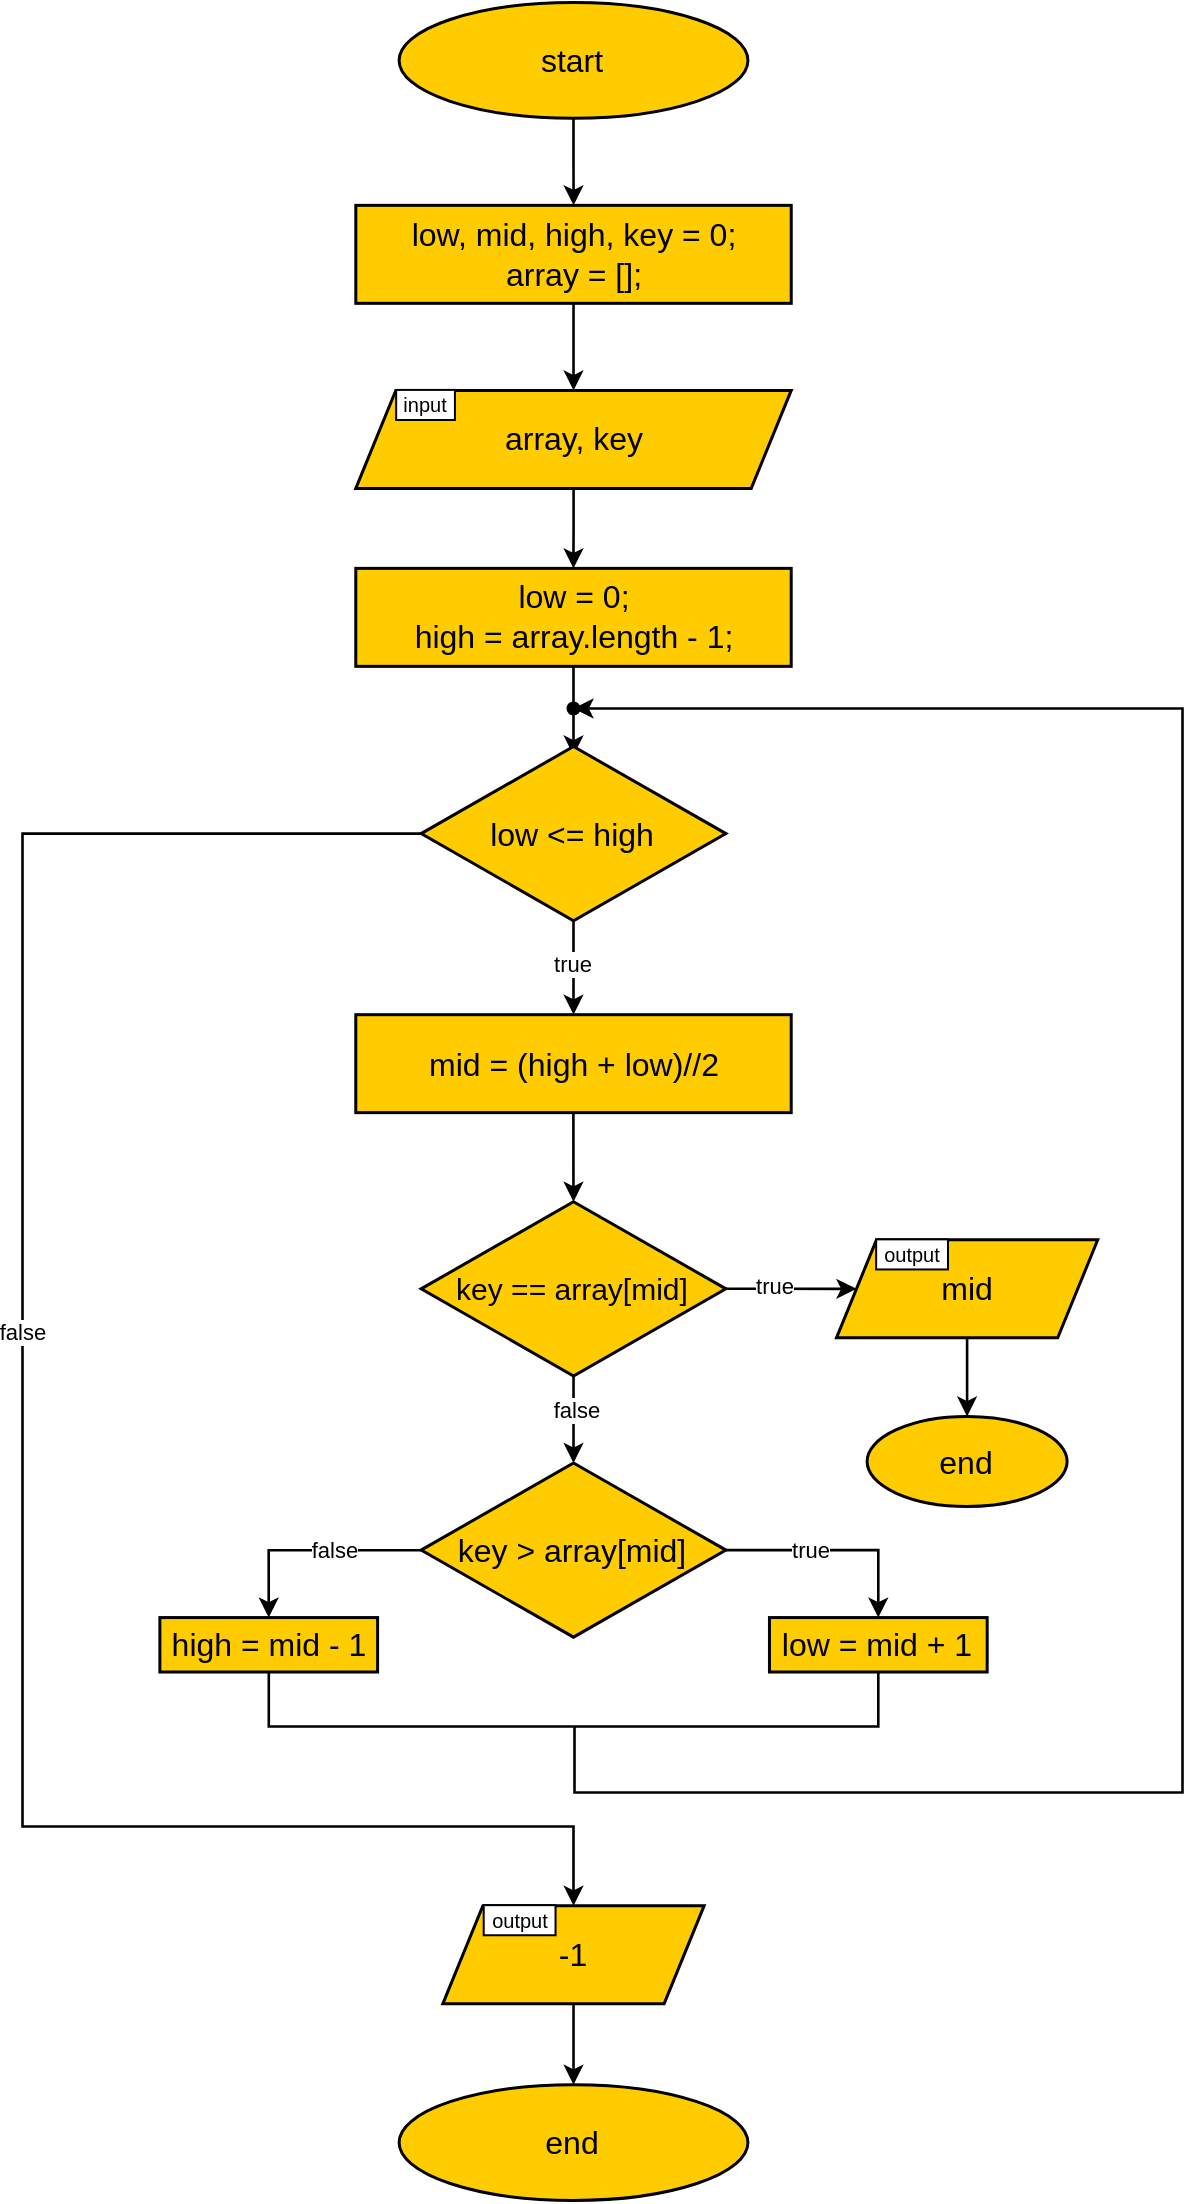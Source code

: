 <mxfile version="22.1.21" type="device">
  <diagram name="Page-1" id="6f7wbPanEzozHGWUEkWh">
    <mxGraphModel dx="1073" dy="502" grid="0" gridSize="10" guides="1" tooltips="1" connect="1" arrows="1" fold="1" page="1" pageScale="1" pageWidth="2000" pageHeight="1125" background="none" math="0" shadow="0">
      <root>
        <mxCell id="0" />
        <mxCell id="1" parent="0" />
        <mxCell id="iUEBXPnuYoeVWn7h9tEy-1" value="start" style="ellipse;whiteSpace=wrap;html=1;fontStyle=0;fontSize=16;rounded=0;container=0;fillColor=#FFCC00;strokeWidth=1.5;verticalAlign=middle;align=center;" parent="1" vertex="1">
          <mxGeometry x="898.304" y="13" width="174.408" height="57.893" as="geometry" />
        </mxCell>
        <mxCell id="iUEBXPnuYoeVWn7h9tEy-3" value="end" style="ellipse;whiteSpace=wrap;html=1;fontStyle=0;fontSize=16;rounded=0;container=0;fillColor=#FFCC00;strokeWidth=1.5;verticalAlign=middle;align=center;" parent="1" vertex="1">
          <mxGeometry x="898.304" y="1054.107" width="174.408" height="57.893" as="geometry" />
        </mxCell>
        <mxCell id="iUEBXPnuYoeVWn7h9tEy-4" value="low, mid,&amp;nbsp;high, key = 0;&lt;br style=&quot;font-size: 16px;&quot;&gt;array = [];" style="whiteSpace=wrap;html=1;fontSize=16;fillColor=#FFCC00;fontStyle=0;rounded=0;strokeWidth=1.5;container=0;strokeColor=#000000;" parent="1" vertex="1">
          <mxGeometry x="876.657" y="114.43" width="217.709" height="48.984" as="geometry" />
        </mxCell>
        <mxCell id="iUEBXPnuYoeVWn7h9tEy-5" value="" style="edgeStyle=orthogonalEdgeStyle;rounded=0;orthogonalLoop=1;jettySize=auto;html=1;strokeWidth=1.3;" parent="1" source="iUEBXPnuYoeVWn7h9tEy-1" target="iUEBXPnuYoeVWn7h9tEy-4" edge="1">
          <mxGeometry relative="1" as="geometry" />
        </mxCell>
        <mxCell id="iUEBXPnuYoeVWn7h9tEy-7" value="" style="edgeStyle=orthogonalEdgeStyle;rounded=0;orthogonalLoop=1;jettySize=auto;html=1;strokeWidth=1.3;" parent="1" source="iUEBXPnuYoeVWn7h9tEy-4" target="iUEBXPnuYoeVWn7h9tEy-6" edge="1">
          <mxGeometry relative="1" as="geometry" />
        </mxCell>
        <mxCell id="iUEBXPnuYoeVWn7h9tEy-13" value="" style="edgeStyle=orthogonalEdgeStyle;rounded=0;orthogonalLoop=1;jettySize=auto;html=1;strokeWidth=1.3;exitX=0.5;exitY=1;exitDx=0;exitDy=0;" parent="1" source="Xwis0IEmSSeZwG1sD28y-8" edge="1">
          <mxGeometry relative="1" as="geometry">
            <mxPoint x="985.511" y="389.48" as="targetPoint" />
            <mxPoint x="985.49" y="345.939" as="sourcePoint" />
          </mxGeometry>
        </mxCell>
        <mxCell id="iUEBXPnuYoeVWn7h9tEy-14" value="low &amp;lt;= high" style="rhombus;whiteSpace=wrap;html=1;fontSize=16;fillColor=#FFCC00;fontStyle=0;rounded=0;strokeWidth=1.5;container=0;strokeColor=#000000;" parent="1" vertex="1">
          <mxGeometry x="909.313" y="385.006" width="152.396" height="87.083" as="geometry" />
        </mxCell>
        <mxCell id="iUEBXPnuYoeVWn7h9tEy-16" value="key == array[mid]" style="rhombus;whiteSpace=wrap;html=1;fontSize=15;fillColor=#FFCC00;fontStyle=0;rounded=0;strokeWidth=1.5;container=0;" parent="1" vertex="1">
          <mxGeometry x="909.313" y="612.63" width="152.396" height="87.083" as="geometry" />
        </mxCell>
        <mxCell id="iUEBXPnuYoeVWn7h9tEy-17" value="" style="edgeStyle=orthogonalEdgeStyle;rounded=0;orthogonalLoop=1;jettySize=auto;html=1;strokeWidth=1.3;entryX=0.5;entryY=0;entryDx=0;entryDy=0;" parent="1" source="iUEBXPnuYoeVWn7h9tEy-14" target="iUEBXPnuYoeVWn7h9tEy-52" edge="1">
          <mxGeometry relative="1" as="geometry" />
        </mxCell>
        <mxCell id="iUEBXPnuYoeVWn7h9tEy-21" value="true" style="edgeLabel;html=1;align=center;verticalAlign=middle;resizable=0;points=[];rounded=0;container=0;" parent="iUEBXPnuYoeVWn7h9tEy-17" vertex="1" connectable="0">
          <mxGeometry x="-0.083" y="-1" relative="1" as="geometry">
            <mxPoint as="offset" />
          </mxGeometry>
        </mxCell>
        <mxCell id="iUEBXPnuYoeVWn7h9tEy-22" value="key &amp;gt; array[mid]" style="rhombus;whiteSpace=wrap;html=1;fontSize=16;fillColor=#FFCC00;fontStyle=0;rounded=0;strokeWidth=1.5;container=0;" parent="1" vertex="1">
          <mxGeometry x="909.313" y="743.254" width="152.396" height="87.083" as="geometry" />
        </mxCell>
        <mxCell id="iUEBXPnuYoeVWn7h9tEy-23" style="edgeStyle=orthogonalEdgeStyle;rounded=0;orthogonalLoop=1;jettySize=auto;html=1;entryX=0.5;entryY=0;entryDx=0;entryDy=0;strokeWidth=1.3;" parent="1" source="iUEBXPnuYoeVWn7h9tEy-16" target="iUEBXPnuYoeVWn7h9tEy-22" edge="1">
          <mxGeometry relative="1" as="geometry" />
        </mxCell>
        <mxCell id="iUEBXPnuYoeVWn7h9tEy-24" value="false" style="edgeLabel;html=1;align=center;verticalAlign=middle;resizable=0;points=[];rounded=0;container=0;" parent="iUEBXPnuYoeVWn7h9tEy-23" vertex="1" connectable="0">
          <mxGeometry x="-0.195" y="1" relative="1" as="geometry">
            <mxPoint as="offset" />
          </mxGeometry>
        </mxCell>
        <mxCell id="iUEBXPnuYoeVWn7h9tEy-27" value="low = mid + 1" style="whiteSpace=wrap;html=1;fontSize=16;fillColor=#FFCC00;fontStyle=0;rounded=0;strokeWidth=1.5;container=0;" parent="1" vertex="1">
          <mxGeometry x="1083.48" y="820.54" width="108.854" height="27.213" as="geometry" />
        </mxCell>
        <mxCell id="iUEBXPnuYoeVWn7h9tEy-28" value="" style="edgeStyle=orthogonalEdgeStyle;rounded=0;orthogonalLoop=1;jettySize=auto;html=1;exitX=1;exitY=0.5;exitDx=0;exitDy=0;entryX=0.5;entryY=0;entryDx=0;entryDy=0;strokeWidth=1.3;" parent="1" source="iUEBXPnuYoeVWn7h9tEy-22" target="iUEBXPnuYoeVWn7h9tEy-27" edge="1">
          <mxGeometry relative="1" as="geometry" />
        </mxCell>
        <mxCell id="iUEBXPnuYoeVWn7h9tEy-29" value="true" style="edgeLabel;html=1;align=center;verticalAlign=middle;resizable=0;points=[];rounded=0;container=0;" parent="iUEBXPnuYoeVWn7h9tEy-28" vertex="1" connectable="0">
          <mxGeometry x="-0.231" relative="1" as="geometry">
            <mxPoint as="offset" />
          </mxGeometry>
        </mxCell>
        <mxCell id="Xwis0IEmSSeZwG1sD28y-6" value="" style="edgeStyle=orthogonalEdgeStyle;rounded=0;orthogonalLoop=1;jettySize=auto;html=1;endArrow=none;endFill=0;strokeWidth=1.3;" parent="1" source="iUEBXPnuYoeVWn7h9tEy-30" edge="1">
          <mxGeometry relative="1" as="geometry">
            <mxPoint x="985.505" y="875.0" as="targetPoint" />
            <Array as="points">
              <mxPoint x="832.99" y="875" />
            </Array>
          </mxGeometry>
        </mxCell>
        <mxCell id="iUEBXPnuYoeVWn7h9tEy-30" value="high = mid - 1" style="whiteSpace=wrap;html=1;fontSize=16;fillColor=#FFCC00;fontStyle=0;rounded=0;strokeWidth=1.5;container=0;" parent="1" vertex="1">
          <mxGeometry x="778.688" y="820.54" width="108.854" height="27.213" as="geometry" />
        </mxCell>
        <mxCell id="iUEBXPnuYoeVWn7h9tEy-31" style="edgeStyle=orthogonalEdgeStyle;rounded=0;orthogonalLoop=1;jettySize=auto;html=1;entryX=0.5;entryY=0;entryDx=0;entryDy=0;strokeWidth=1.3;" parent="1" source="iUEBXPnuYoeVWn7h9tEy-22" target="iUEBXPnuYoeVWn7h9tEy-30" edge="1">
          <mxGeometry relative="1" as="geometry" />
        </mxCell>
        <mxCell id="iUEBXPnuYoeVWn7h9tEy-40" value="false" style="edgeLabel;html=1;align=center;verticalAlign=middle;resizable=0;points=[];container=0;" parent="iUEBXPnuYoeVWn7h9tEy-31" vertex="1" connectable="0">
          <mxGeometry x="-0.198" relative="1" as="geometry">
            <mxPoint as="offset" />
          </mxGeometry>
        </mxCell>
        <mxCell id="iUEBXPnuYoeVWn7h9tEy-36" value="" style="shape=waypoint;sketch=0;size=6;pointerEvents=1;points=[];fillColor=#FFCC00;resizable=0;rotatable=0;perimeter=centerPerimeter;snapToPoint=1;fontSize=16;fontStyle=0;rounded=0;strokeWidth=1.5;container=0;" parent="1" vertex="1">
          <mxGeometry x="975.506" y="355.995" width="20" height="20" as="geometry" />
        </mxCell>
        <mxCell id="iUEBXPnuYoeVWn7h9tEy-37" value="" style="edgeStyle=orthogonalEdgeStyle;rounded=0;orthogonalLoop=1;jettySize=auto;html=1;strokeWidth=1.3;exitX=0.5;exitY=1;exitDx=0;exitDy=0;" parent="1" source="iUEBXPnuYoeVWn7h9tEy-27" target="iUEBXPnuYoeVWn7h9tEy-36" edge="1">
          <mxGeometry relative="1" as="geometry">
            <Array as="points">
              <mxPoint x="1137.99" y="875" />
              <mxPoint x="985.99" y="875" />
              <mxPoint x="985.99" y="908" />
              <mxPoint x="1289.99" y="908" />
              <mxPoint x="1289.99" y="366" />
            </Array>
            <mxPoint x="1096.99" y="868" as="sourcePoint" />
          </mxGeometry>
        </mxCell>
        <mxCell id="iUEBXPnuYoeVWn7h9tEy-43" value="" style="edgeStyle=orthogonalEdgeStyle;orthogonalLoop=1;jettySize=auto;html=1;strokeWidth=1.3;" parent="1" source="iUEBXPnuYoeVWn7h9tEy-38" target="iUEBXPnuYoeVWn7h9tEy-3" edge="1">
          <mxGeometry relative="1" as="geometry" />
        </mxCell>
        <mxCell id="iUEBXPnuYoeVWn7h9tEy-19" value="" style="edgeStyle=orthogonalEdgeStyle;rounded=0;orthogonalLoop=1;jettySize=auto;html=1;entryX=0;entryY=0.5;entryDx=0;entryDy=0;strokeWidth=1.3;" parent="1" source="iUEBXPnuYoeVWn7h9tEy-16" target="iUEBXPnuYoeVWn7h9tEy-18" edge="1">
          <mxGeometry relative="1" as="geometry">
            <Array as="points">
              <mxPoint x="1068.99" y="656" />
              <mxPoint x="1068.99" y="656" />
            </Array>
          </mxGeometry>
        </mxCell>
        <mxCell id="iUEBXPnuYoeVWn7h9tEy-20" value="true" style="edgeLabel;html=1;align=center;verticalAlign=middle;resizable=0;points=[];rounded=0;container=0;" parent="iUEBXPnuYoeVWn7h9tEy-19" vertex="1" connectable="0">
          <mxGeometry x="-0.257" y="1" relative="1" as="geometry">
            <mxPoint as="offset" />
          </mxGeometry>
        </mxCell>
        <mxCell id="iUEBXPnuYoeVWn7h9tEy-39" style="edgeStyle=orthogonalEdgeStyle;rounded=0;orthogonalLoop=1;jettySize=auto;html=1;entryX=0.5;entryY=0;entryDx=0;entryDy=0;strokeWidth=1.3;" parent="1" source="iUEBXPnuYoeVWn7h9tEy-14" target="iUEBXPnuYoeVWn7h9tEy-38" edge="1">
          <mxGeometry relative="1" as="geometry">
            <Array as="points">
              <mxPoint x="709.99" y="429" />
              <mxPoint x="709.99" y="925" />
              <mxPoint x="984.99" y="925" />
            </Array>
          </mxGeometry>
        </mxCell>
        <mxCell id="iUEBXPnuYoeVWn7h9tEy-41" value="false" style="edgeLabel;html=1;align=center;verticalAlign=middle;resizable=0;points=[];container=0;" parent="iUEBXPnuYoeVWn7h9tEy-39" vertex="1" connectable="0">
          <mxGeometry x="-0.112" relative="1" as="geometry">
            <mxPoint as="offset" />
          </mxGeometry>
        </mxCell>
        <mxCell id="Xwis0IEmSSeZwG1sD28y-9" value="" style="edgeStyle=orthogonalEdgeStyle;rounded=0;orthogonalLoop=1;jettySize=auto;html=1;strokeWidth=1.3;" parent="1" source="iUEBXPnuYoeVWn7h9tEy-6" target="Xwis0IEmSSeZwG1sD28y-8" edge="1">
          <mxGeometry relative="1" as="geometry" />
        </mxCell>
        <mxCell id="iUEBXPnuYoeVWn7h9tEy-6" value="array, key" style="shape=parallelogram;perimeter=parallelogramPerimeter;whiteSpace=wrap;html=1;fixedSize=1;fontSize=16;fillColor=#FFCC00;fontStyle=0;rounded=0;strokeWidth=1.5;container=0;" parent="1" vertex="1">
          <mxGeometry x="876.657" y="206.955" width="217.709" height="48.984" as="geometry" />
        </mxCell>
        <mxCell id="iUEBXPnuYoeVWn7h9tEy-8" value="input" style="whiteSpace=wrap;html=1;fontSize=10;rounded=0;container=0;verticalAlign=middle;" parent="1" vertex="1">
          <mxGeometry x="897.078" y="206.955" width="29.391" height="15.044" as="geometry" />
        </mxCell>
        <mxCell id="Xwis0IEmSSeZwG1sD28y-13" value="" style="edgeStyle=orthogonalEdgeStyle;rounded=0;orthogonalLoop=1;jettySize=auto;html=1;strokeWidth=1.3;" parent="1" source="iUEBXPnuYoeVWn7h9tEy-18" target="Xwis0IEmSSeZwG1sD28y-12" edge="1">
          <mxGeometry relative="1" as="geometry" />
        </mxCell>
        <mxCell id="iUEBXPnuYoeVWn7h9tEy-18" value="mid" style="shape=parallelogram;perimeter=parallelogramPerimeter;whiteSpace=wrap;html=1;fixedSize=1;fontSize=16;fillColor=#FFCC00;fontStyle=0;rounded=0;strokeWidth=1.5;container=0;strokeColor=#000000;" parent="1" vertex="1">
          <mxGeometry x="1116.986" y="631.68" width="130.625" height="48.984" as="geometry" />
        </mxCell>
        <mxCell id="iUEBXPnuYoeVWn7h9tEy-44" value="output" style="whiteSpace=wrap;html=1;fontSize=10;rounded=0;container=0;verticalAlign=middle;" parent="1" vertex="1">
          <mxGeometry x="1137.077" y="631.68" width="35.922" height="15.044" as="geometry" />
        </mxCell>
        <mxCell id="iUEBXPnuYoeVWn7h9tEy-38" value="-1" style="shape=parallelogram;perimeter=parallelogramPerimeter;whiteSpace=wrap;html=1;fixedSize=1;fontSize=16;fillColor=#FFCC00;fontStyle=0;rounded=0;strokeWidth=1.5;container=0;strokeColor=#000000;" parent="1" vertex="1">
          <mxGeometry x="920.199" y="964.582" width="130.625" height="48.984" as="geometry" />
        </mxCell>
        <mxCell id="iUEBXPnuYoeVWn7h9tEy-46" value="output" style="whiteSpace=wrap;html=1;fontSize=10;rounded=0;container=0;verticalAlign=middle;" parent="1" vertex="1">
          <mxGeometry x="940.85" y="964.582" width="35.922" height="15.044" as="geometry" />
        </mxCell>
        <mxCell id="iUEBXPnuYoeVWn7h9tEy-53" style="edgeStyle=orthogonalEdgeStyle;orthogonalLoop=1;jettySize=auto;html=1;entryX=0.5;entryY=0;entryDx=0;entryDy=0;strokeWidth=1.3;" parent="1" source="iUEBXPnuYoeVWn7h9tEy-52" target="iUEBXPnuYoeVWn7h9tEy-16" edge="1">
          <mxGeometry relative="1" as="geometry" />
        </mxCell>
        <mxCell id="iUEBXPnuYoeVWn7h9tEy-52" value="mid = (high + low)//2" style="whiteSpace=wrap;html=1;fontSize=16;fillColor=#FFCC00;fontStyle=0;rounded=0;strokeWidth=1.5;container=0;" parent="1" vertex="1">
          <mxGeometry x="876.647" y="519.09" width="217.709" height="48.984" as="geometry" />
        </mxCell>
        <mxCell id="Xwis0IEmSSeZwG1sD28y-8" value="&lt;div&gt;low = 0;&lt;/div&gt;&lt;div&gt;high = array.length - 1;&lt;/div&gt;" style="whiteSpace=wrap;html=1;fontSize=16;fillColor=#FFCC00;fontStyle=0;rounded=0;strokeWidth=1.5;container=0;strokeColor=#000000;" parent="1" vertex="1">
          <mxGeometry x="876.647" y="295.94" width="217.709" height="48.984" as="geometry" />
        </mxCell>
        <mxCell id="Xwis0IEmSSeZwG1sD28y-12" value="end" style="ellipse;whiteSpace=wrap;html=1;fontStyle=0;fontSize=16;rounded=0;container=0;fillColor=#FFCC00;strokeWidth=1.5;verticalAlign=middle;align=center;" parent="1" vertex="1">
          <mxGeometry x="1132.3" y="720" width="100" height="45" as="geometry" />
        </mxCell>
      </root>
    </mxGraphModel>
  </diagram>
</mxfile>
